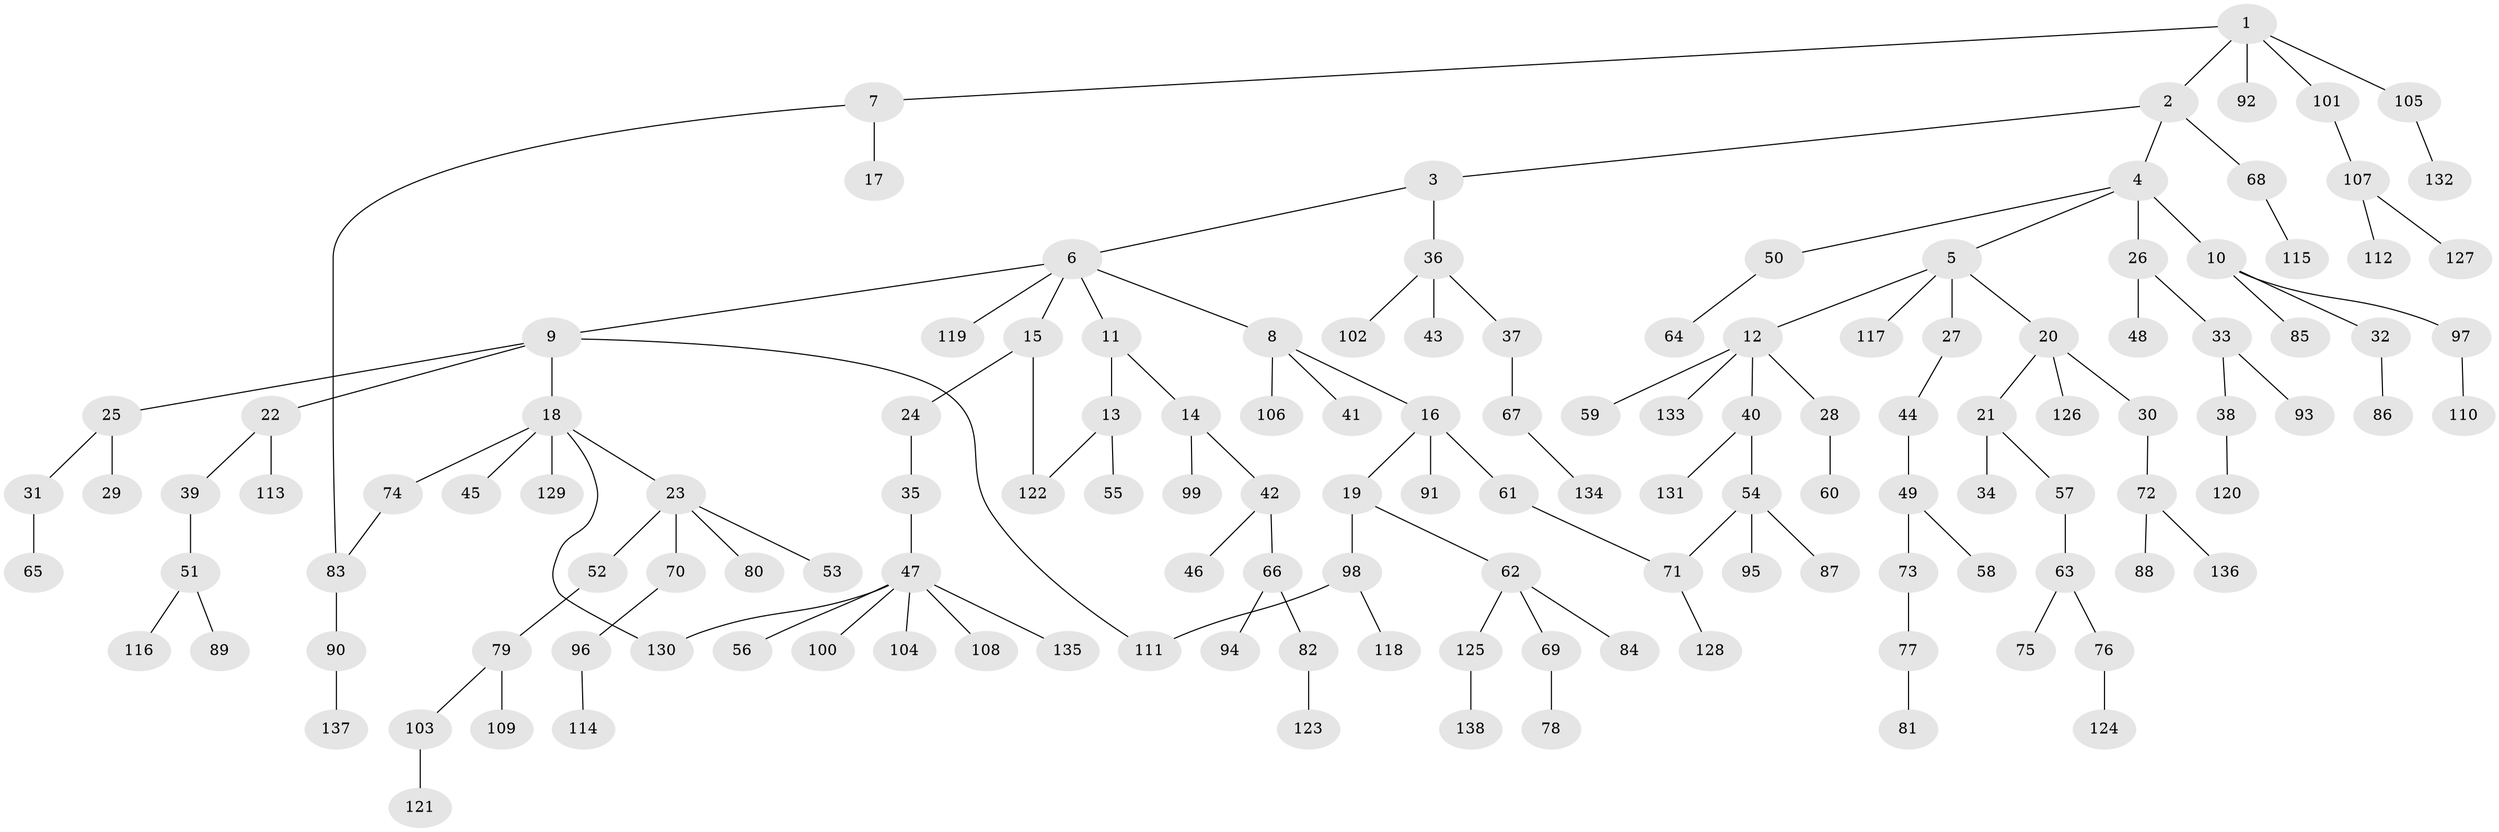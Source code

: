 // coarse degree distribution, {4: 0.0851063829787234, 7: 0.010638297872340425, 8: 0.010638297872340425, 2: 0.24468085106382978, 3: 0.10638297872340426, 6: 0.02127659574468085, 5: 0.031914893617021274, 1: 0.48936170212765956}
// Generated by graph-tools (version 1.1) at 2025/51/02/27/25 19:51:37]
// undirected, 138 vertices, 142 edges
graph export_dot {
graph [start="1"]
  node [color=gray90,style=filled];
  1;
  2;
  3;
  4;
  5;
  6;
  7;
  8;
  9;
  10;
  11;
  12;
  13;
  14;
  15;
  16;
  17;
  18;
  19;
  20;
  21;
  22;
  23;
  24;
  25;
  26;
  27;
  28;
  29;
  30;
  31;
  32;
  33;
  34;
  35;
  36;
  37;
  38;
  39;
  40;
  41;
  42;
  43;
  44;
  45;
  46;
  47;
  48;
  49;
  50;
  51;
  52;
  53;
  54;
  55;
  56;
  57;
  58;
  59;
  60;
  61;
  62;
  63;
  64;
  65;
  66;
  67;
  68;
  69;
  70;
  71;
  72;
  73;
  74;
  75;
  76;
  77;
  78;
  79;
  80;
  81;
  82;
  83;
  84;
  85;
  86;
  87;
  88;
  89;
  90;
  91;
  92;
  93;
  94;
  95;
  96;
  97;
  98;
  99;
  100;
  101;
  102;
  103;
  104;
  105;
  106;
  107;
  108;
  109;
  110;
  111;
  112;
  113;
  114;
  115;
  116;
  117;
  118;
  119;
  120;
  121;
  122;
  123;
  124;
  125;
  126;
  127;
  128;
  129;
  130;
  131;
  132;
  133;
  134;
  135;
  136;
  137;
  138;
  1 -- 2;
  1 -- 7;
  1 -- 92;
  1 -- 101;
  1 -- 105;
  2 -- 3;
  2 -- 4;
  2 -- 68;
  3 -- 6;
  3 -- 36;
  4 -- 5;
  4 -- 10;
  4 -- 26;
  4 -- 50;
  5 -- 12;
  5 -- 20;
  5 -- 27;
  5 -- 117;
  6 -- 8;
  6 -- 9;
  6 -- 11;
  6 -- 15;
  6 -- 119;
  7 -- 17;
  7 -- 83;
  8 -- 16;
  8 -- 41;
  8 -- 106;
  9 -- 18;
  9 -- 22;
  9 -- 25;
  9 -- 111;
  10 -- 32;
  10 -- 85;
  10 -- 97;
  11 -- 13;
  11 -- 14;
  12 -- 28;
  12 -- 40;
  12 -- 59;
  12 -- 133;
  13 -- 55;
  13 -- 122;
  14 -- 42;
  14 -- 99;
  15 -- 24;
  15 -- 122;
  16 -- 19;
  16 -- 61;
  16 -- 91;
  18 -- 23;
  18 -- 45;
  18 -- 74;
  18 -- 129;
  18 -- 130;
  19 -- 62;
  19 -- 98;
  20 -- 21;
  20 -- 30;
  20 -- 126;
  21 -- 34;
  21 -- 57;
  22 -- 39;
  22 -- 113;
  23 -- 52;
  23 -- 53;
  23 -- 70;
  23 -- 80;
  24 -- 35;
  25 -- 29;
  25 -- 31;
  26 -- 33;
  26 -- 48;
  27 -- 44;
  28 -- 60;
  30 -- 72;
  31 -- 65;
  32 -- 86;
  33 -- 38;
  33 -- 93;
  35 -- 47;
  36 -- 37;
  36 -- 43;
  36 -- 102;
  37 -- 67;
  38 -- 120;
  39 -- 51;
  40 -- 54;
  40 -- 131;
  42 -- 46;
  42 -- 66;
  44 -- 49;
  47 -- 56;
  47 -- 100;
  47 -- 104;
  47 -- 108;
  47 -- 135;
  47 -- 130;
  49 -- 58;
  49 -- 73;
  50 -- 64;
  51 -- 89;
  51 -- 116;
  52 -- 79;
  54 -- 87;
  54 -- 95;
  54 -- 71;
  57 -- 63;
  61 -- 71;
  62 -- 69;
  62 -- 84;
  62 -- 125;
  63 -- 75;
  63 -- 76;
  66 -- 82;
  66 -- 94;
  67 -- 134;
  68 -- 115;
  69 -- 78;
  70 -- 96;
  71 -- 128;
  72 -- 88;
  72 -- 136;
  73 -- 77;
  74 -- 83;
  76 -- 124;
  77 -- 81;
  79 -- 103;
  79 -- 109;
  82 -- 123;
  83 -- 90;
  90 -- 137;
  96 -- 114;
  97 -- 110;
  98 -- 118;
  98 -- 111;
  101 -- 107;
  103 -- 121;
  105 -- 132;
  107 -- 112;
  107 -- 127;
  125 -- 138;
}
